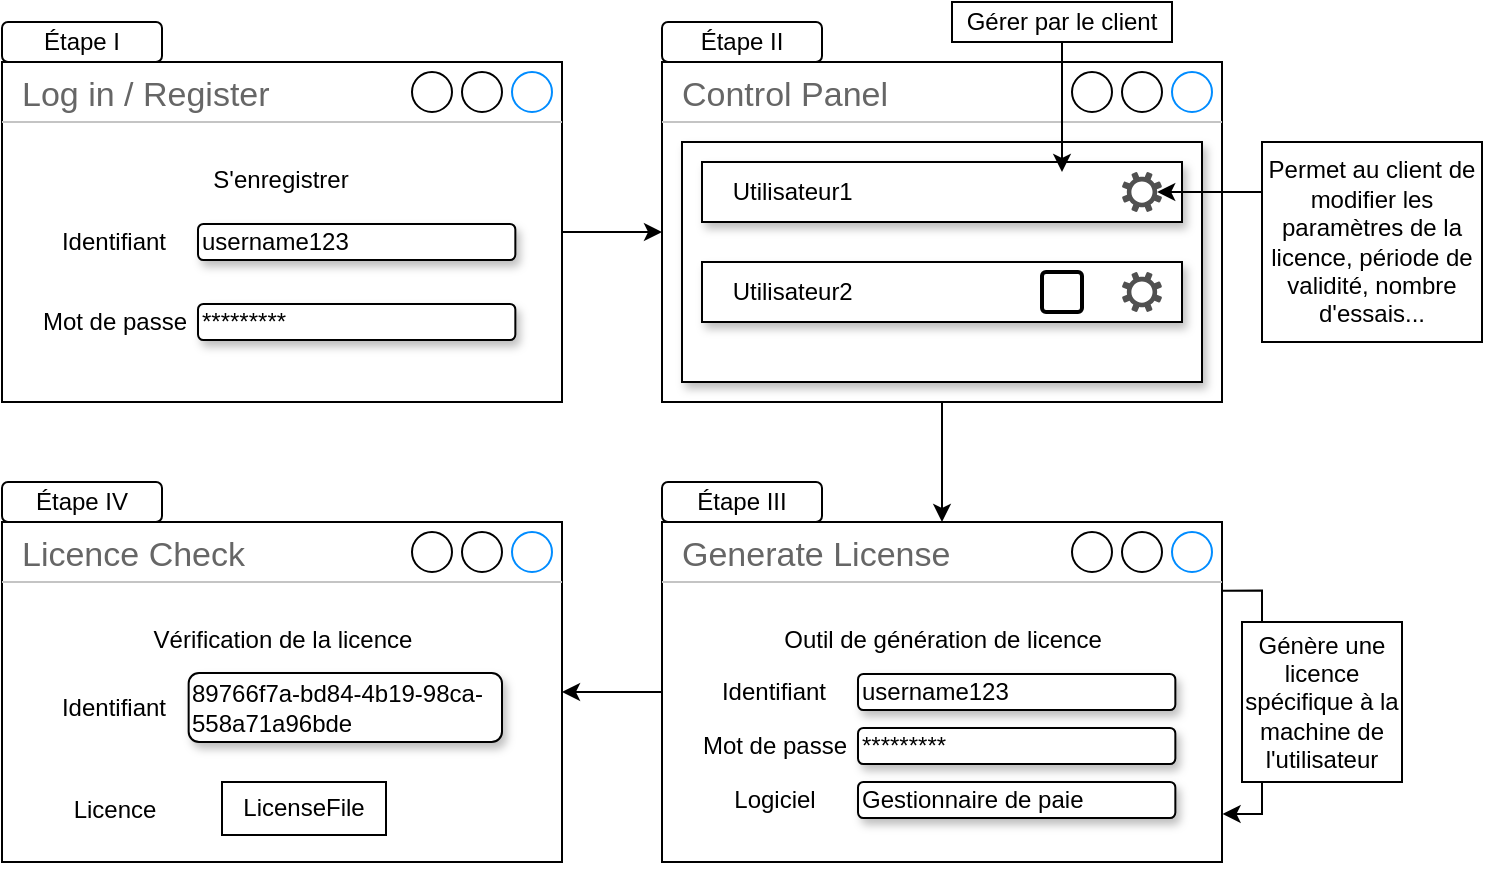 <mxfile version="15.8.3"><diagram id="JggocDM0jml2Rh6YCXR9" name="Page-1"><mxGraphModel dx="1808" dy="531" grid="1" gridSize="10" guides="1" tooltips="1" connect="1" arrows="1" fold="1" page="1" pageScale="1" pageWidth="827" pageHeight="1169" math="0" shadow="0"><root><mxCell id="0"/><mxCell id="1" parent="0"/><mxCell id="p96OlsQIkqxaACFGa3BJ-11" value="" style="group" vertex="1" connectable="0" parent="1"><mxGeometry x="-800" y="110" width="280" height="180" as="geometry"/></mxCell><mxCell id="p96OlsQIkqxaACFGa3BJ-9" value="Log in / Register" style="strokeWidth=1;shadow=0;dashed=0;align=center;html=1;shape=mxgraph.mockup.containers.window;align=left;verticalAlign=top;spacingLeft=8;strokeColor2=#008cff;strokeColor3=#c4c4c4;fontColor=#666666;mainText=;fontSize=17;labelBackgroundColor=none;rounded=0;glass=0;sketch=0;" vertex="1" parent="p96OlsQIkqxaACFGa3BJ-11"><mxGeometry width="280" height="170" as="geometry"/></mxCell><mxCell id="p96OlsQIkqxaACFGa3BJ-14" value="" style="shape=image;html=1;verticalAlign=top;verticalLabelPosition=bottom;labelBackgroundColor=#ffffff;imageAspect=0;aspect=fixed;image=https://cdn4.iconfinder.com/data/icons/web-ui-color/128/Close-128.png;rounded=0;shadow=1;glass=0;sketch=0;fontColor=#000000;strokeColor=#000000;" vertex="1" parent="p96OlsQIkqxaACFGa3BJ-11"><mxGeometry x="255" y="5" width="20" height="20" as="geometry"/></mxCell><mxCell id="p96OlsQIkqxaACFGa3BJ-27" value="S'enregistrer" style="text;html=1;strokeColor=none;fillColor=none;align=center;verticalAlign=middle;whiteSpace=wrap;rounded=0;shadow=1;glass=0;sketch=0;fontColor=#000000;" vertex="1" parent="p96OlsQIkqxaACFGa3BJ-11"><mxGeometry x="93.333" y="45" width="93.333" height="27" as="geometry"/></mxCell><mxCell id="p96OlsQIkqxaACFGa3BJ-28" value="&lt;div align=&quot;left&quot;&gt;username123&lt;/div&gt;" style="rounded=1;whiteSpace=wrap;html=1;shadow=1;glass=0;sketch=0;fontColor=#000000;strokeColor=#000000;align=left;" vertex="1" parent="p96OlsQIkqxaACFGa3BJ-11"><mxGeometry x="98.003" y="81" width="158.667" height="18" as="geometry"/></mxCell><mxCell id="p96OlsQIkqxaACFGa3BJ-29" value="&lt;div align=&quot;left&quot;&gt;*********&lt;/div&gt;" style="rounded=1;whiteSpace=wrap;html=1;shadow=1;glass=0;sketch=0;fontColor=#000000;strokeColor=#000000;align=left;" vertex="1" parent="p96OlsQIkqxaACFGa3BJ-11"><mxGeometry x="98.003" y="121" width="158.667" height="18" as="geometry"/></mxCell><mxCell id="p96OlsQIkqxaACFGa3BJ-30" value="Identifiant" style="text;html=1;strokeColor=none;fillColor=none;align=center;verticalAlign=middle;whiteSpace=wrap;rounded=0;shadow=1;glass=0;sketch=0;fontColor=#000000;" vertex="1" parent="p96OlsQIkqxaACFGa3BJ-11"><mxGeometry x="27.997" y="76.5" width="56" height="27" as="geometry"/></mxCell><mxCell id="p96OlsQIkqxaACFGa3BJ-31" value="Mot de passe" style="text;html=1;strokeColor=none;fillColor=none;align=center;verticalAlign=middle;whiteSpace=wrap;rounded=0;shadow=1;glass=0;sketch=0;fontColor=#000000;" vertex="1" parent="p96OlsQIkqxaACFGa3BJ-11"><mxGeometry x="18.663" y="116.5" width="74.667" height="27" as="geometry"/></mxCell><mxCell id="p96OlsQIkqxaACFGa3BJ-32" value="" style="group;shadow=0;" vertex="1" connectable="0" parent="1"><mxGeometry x="-470" y="110" width="280" height="180" as="geometry"/></mxCell><mxCell id="p96OlsQIkqxaACFGa3BJ-33" value="Control Panel" style="strokeWidth=1;shadow=0;dashed=0;align=center;html=1;shape=mxgraph.mockup.containers.window;align=left;verticalAlign=top;spacingLeft=8;strokeColor2=#008cff;strokeColor3=#c4c4c4;fontColor=#666666;mainText=;fontSize=17;labelBackgroundColor=none;rounded=0;glass=0;sketch=0;" vertex="1" parent="p96OlsQIkqxaACFGa3BJ-32"><mxGeometry width="280" height="170" as="geometry"/></mxCell><mxCell id="p96OlsQIkqxaACFGa3BJ-34" value="" style="shape=image;html=1;verticalAlign=top;verticalLabelPosition=bottom;labelBackgroundColor=#ffffff;imageAspect=0;aspect=fixed;image=https://cdn4.iconfinder.com/data/icons/web-ui-color/128/Close-128.png;rounded=0;shadow=1;glass=0;sketch=0;fontColor=#000000;strokeColor=#000000;" vertex="1" parent="p96OlsQIkqxaACFGa3BJ-32"><mxGeometry x="255" y="5" width="20" height="20" as="geometry"/></mxCell><mxCell id="p96OlsQIkqxaACFGa3BJ-40" value="" style="rounded=0;whiteSpace=wrap;html=1;shadow=1;glass=0;sketch=0;fontColor=#000000;strokeColor=#000000;align=left;" vertex="1" parent="p96OlsQIkqxaACFGa3BJ-32"><mxGeometry x="10" y="40" width="260" height="120" as="geometry"/></mxCell><mxCell id="p96OlsQIkqxaACFGa3BJ-41" value="&amp;nbsp;&amp;nbsp;&amp;nbsp; Utilisateur1" style="rounded=0;whiteSpace=wrap;html=1;shadow=1;glass=0;sketch=0;fontColor=#000000;strokeColor=#000000;align=left;" vertex="1" parent="p96OlsQIkqxaACFGa3BJ-32"><mxGeometry x="20" y="50" width="240" height="30" as="geometry"/></mxCell><mxCell id="p96OlsQIkqxaACFGa3BJ-42" value="&amp;nbsp;&amp;nbsp;&amp;nbsp; Utilisateur2" style="rounded=0;whiteSpace=wrap;html=1;shadow=1;glass=0;sketch=0;fontColor=#000000;strokeColor=#000000;align=left;" vertex="1" parent="p96OlsQIkqxaACFGa3BJ-32"><mxGeometry x="20" y="100" width="240" height="30" as="geometry"/></mxCell><mxCell id="p96OlsQIkqxaACFGa3BJ-44" value="" style="shape=image;html=1;verticalAlign=top;verticalLabelPosition=bottom;labelBackgroundColor=#ffffff;imageAspect=0;aspect=fixed;image=https://cdn1.iconfinder.com/data/icons/material-core/18/check-box-128.png;rounded=0;shadow=1;glass=0;sketch=0;fontColor=#000000;strokeColor=#000000;" vertex="1" parent="p96OlsQIkqxaACFGa3BJ-32"><mxGeometry x="190" y="55" width="20" height="20" as="geometry"/></mxCell><mxCell id="p96OlsQIkqxaACFGa3BJ-45" value="" style="dashed=0;labelPosition=right;align=left;shape=mxgraph.gmdl.checkbox;strokeColor=#000000;fillColor=none;strokeWidth=2;aspect=fixed;sketch=0;rounded=0;shadow=0;glass=0;fontColor=#000000;" vertex="1" parent="p96OlsQIkqxaACFGa3BJ-32"><mxGeometry x="190" y="105" width="20" height="20" as="geometry"/></mxCell><mxCell id="p96OlsQIkqxaACFGa3BJ-46" value="" style="sketch=0;pointerEvents=1;shadow=0;dashed=0;html=1;strokeColor=none;labelPosition=center;verticalLabelPosition=bottom;verticalAlign=top;align=center;fillColor=#505050;shape=mxgraph.mscae.enterprise.settings;rounded=0;glass=0;fontColor=#000000;aspect=fixed;" vertex="1" parent="p96OlsQIkqxaACFGa3BJ-32"><mxGeometry x="230" y="55" width="20" height="20" as="geometry"/></mxCell><mxCell id="p96OlsQIkqxaACFGa3BJ-47" value="" style="sketch=0;pointerEvents=1;shadow=0;dashed=0;html=1;strokeColor=none;labelPosition=center;verticalLabelPosition=bottom;verticalAlign=top;align=center;fillColor=#505050;shape=mxgraph.mscae.enterprise.settings;rounded=0;glass=0;fontColor=#000000;aspect=fixed;" vertex="1" parent="p96OlsQIkqxaACFGa3BJ-32"><mxGeometry x="230" y="105" width="20" height="20" as="geometry"/></mxCell><mxCell id="p96OlsQIkqxaACFGa3BJ-49" style="edgeStyle=orthogonalEdgeStyle;rounded=0;orthogonalLoop=1;jettySize=auto;html=1;fontColor=#000000;" edge="1" parent="1" source="p96OlsQIkqxaACFGa3BJ-48" target="p96OlsQIkqxaACFGa3BJ-44"><mxGeometry relative="1" as="geometry"/></mxCell><mxCell id="p96OlsQIkqxaACFGa3BJ-48" value="Gérer par le client" style="rounded=0;whiteSpace=wrap;html=1;shadow=0;glass=0;sketch=0;fontColor=#000000;strokeColor=#000000;align=center;" vertex="1" parent="1"><mxGeometry x="-325" y="80" width="110" height="20" as="geometry"/></mxCell><mxCell id="p96OlsQIkqxaACFGa3BJ-51" style="edgeStyle=orthogonalEdgeStyle;rounded=0;orthogonalLoop=1;jettySize=auto;html=1;entryX=0.88;entryY=0.5;entryDx=0;entryDy=0;fontColor=#000000;exitX=0;exitY=0.25;exitDx=0;exitDy=0;entryPerimeter=0;" edge="1" parent="1" source="p96OlsQIkqxaACFGa3BJ-50" target="p96OlsQIkqxaACFGa3BJ-46"><mxGeometry relative="1" as="geometry"/></mxCell><mxCell id="p96OlsQIkqxaACFGa3BJ-50" value="Permet au client de modifier les paramètres de la licence, période de validité, nombre d'essais..." style="rounded=0;whiteSpace=wrap;html=1;shadow=0;glass=0;sketch=0;fontColor=#000000;strokeColor=#000000;align=center;" vertex="1" parent="1"><mxGeometry x="-170" y="150" width="110" height="100" as="geometry"/></mxCell><mxCell id="p96OlsQIkqxaACFGa3BJ-52" value="Étape I" style="rounded=1;whiteSpace=wrap;html=1;shadow=0;glass=0;sketch=0;fontColor=#000000;strokeColor=#000000;align=center;" vertex="1" parent="1"><mxGeometry x="-800" y="90" width="80" height="20" as="geometry"/></mxCell><mxCell id="p96OlsQIkqxaACFGa3BJ-53" value="Étape II" style="rounded=1;whiteSpace=wrap;html=1;shadow=0;glass=0;sketch=0;fontColor=#000000;strokeColor=#000000;align=center;" vertex="1" parent="1"><mxGeometry x="-470" y="90" width="80" height="20" as="geometry"/></mxCell><mxCell id="p96OlsQIkqxaACFGa3BJ-54" value="" style="group;labelBackgroundColor=default;" vertex="1" connectable="0" parent="1"><mxGeometry x="-800" y="340" width="280" height="180" as="geometry"/></mxCell><mxCell id="p96OlsQIkqxaACFGa3BJ-55" value="Licence Check" style="strokeWidth=1;shadow=0;dashed=0;align=center;html=1;shape=mxgraph.mockup.containers.window;align=left;verticalAlign=top;spacingLeft=8;strokeColor2=#008cff;strokeColor3=#c4c4c4;fontColor=#666666;mainText=;fontSize=17;labelBackgroundColor=none;rounded=0;glass=0;sketch=0;" vertex="1" parent="p96OlsQIkqxaACFGa3BJ-54"><mxGeometry width="280" height="170" as="geometry"/></mxCell><mxCell id="p96OlsQIkqxaACFGa3BJ-56" value="" style="shape=image;html=1;verticalAlign=top;verticalLabelPosition=bottom;labelBackgroundColor=#ffffff;imageAspect=0;aspect=fixed;image=https://cdn4.iconfinder.com/data/icons/web-ui-color/128/Close-128.png;rounded=0;shadow=1;glass=0;sketch=0;fontColor=#000000;strokeColor=#000000;" vertex="1" parent="p96OlsQIkqxaACFGa3BJ-54"><mxGeometry x="255" y="5" width="20" height="20" as="geometry"/></mxCell><mxCell id="p96OlsQIkqxaACFGa3BJ-57" value="Vérification de la licence" style="text;html=1;strokeColor=none;fillColor=none;align=center;verticalAlign=middle;whiteSpace=wrap;rounded=0;shadow=1;glass=0;sketch=0;fontColor=#000000;" vertex="1" parent="p96OlsQIkqxaACFGa3BJ-54"><mxGeometry x="71.66" y="45" width="136.67" height="27" as="geometry"/></mxCell><mxCell id="p96OlsQIkqxaACFGa3BJ-58" value="89766f7a-bd84-4b19-98ca-558a71a96bde" style="rounded=1;whiteSpace=wrap;html=1;shadow=1;glass=0;sketch=0;fontColor=#000000;strokeColor=#000000;align=left;" vertex="1" parent="p96OlsQIkqxaACFGa3BJ-54"><mxGeometry x="93.33" y="75.5" width="156.67" height="34.5" as="geometry"/></mxCell><mxCell id="p96OlsQIkqxaACFGa3BJ-60" value="Identifiant" style="text;html=1;strokeColor=none;fillColor=none;align=center;verticalAlign=middle;whiteSpace=wrap;rounded=0;shadow=1;glass=0;sketch=0;fontColor=#000000;" vertex="1" parent="p96OlsQIkqxaACFGa3BJ-54"><mxGeometry x="27.997" y="79.25" width="56" height="27" as="geometry"/></mxCell><mxCell id="p96OlsQIkqxaACFGa3BJ-61" value="Licence" style="text;html=1;strokeColor=none;fillColor=none;align=center;verticalAlign=middle;whiteSpace=wrap;rounded=0;shadow=1;glass=0;sketch=0;fontColor=#000000;" vertex="1" parent="p96OlsQIkqxaACFGa3BJ-54"><mxGeometry x="18.663" y="130" width="74.667" height="27" as="geometry"/></mxCell><mxCell id="p96OlsQIkqxaACFGa3BJ-65" value="" style="shape=image;html=1;verticalAlign=top;verticalLabelPosition=bottom;labelBackgroundColor=#ffffff;imageAspect=0;aspect=fixed;image=https://cdn4.iconfinder.com/data/icons/internet-networking-and-communication-glyph-24/24/Down_arrow_download_button_downloading_file_download_save_file_1-128.png;rounded=0;shadow=0;glass=0;sketch=0;fontColor=#000000;strokeColor=#000000;" vertex="1" parent="p96OlsQIkqxaACFGa3BJ-54"><mxGeometry x="200" y="128.25" width="30" height="30" as="geometry"/></mxCell><mxCell id="p96OlsQIkqxaACFGa3BJ-66" value="LicenseFile" style="rounded=0;whiteSpace=wrap;html=1;shadow=0;glass=0;sketch=0;fontColor=#000000;strokeColor=#000000;align=center;labelBackgroundColor=default;" vertex="1" parent="p96OlsQIkqxaACFGa3BJ-54"><mxGeometry x="110" y="130" width="82" height="26.5" as="geometry"/></mxCell><mxCell id="p96OlsQIkqxaACFGa3BJ-62" value="Étape IV" style="rounded=1;whiteSpace=wrap;html=1;shadow=0;glass=0;sketch=0;fontColor=#000000;strokeColor=#000000;align=center;" vertex="1" parent="1"><mxGeometry x="-800" y="320" width="80" height="20" as="geometry"/></mxCell><mxCell id="p96OlsQIkqxaACFGa3BJ-67" value="" style="group" vertex="1" connectable="0" parent="1"><mxGeometry x="-470" y="340" width="280" height="180" as="geometry"/></mxCell><mxCell id="p96OlsQIkqxaACFGa3BJ-68" value="Generate License" style="strokeWidth=1;shadow=0;dashed=0;align=center;html=1;shape=mxgraph.mockup.containers.window;align=left;verticalAlign=top;spacingLeft=8;strokeColor2=#008cff;strokeColor3=#c4c4c4;fontColor=#666666;mainText=;fontSize=17;labelBackgroundColor=none;rounded=0;glass=0;sketch=0;" vertex="1" parent="p96OlsQIkqxaACFGa3BJ-67"><mxGeometry width="280" height="170" as="geometry"/></mxCell><mxCell id="p96OlsQIkqxaACFGa3BJ-69" value="" style="shape=image;html=1;verticalAlign=top;verticalLabelPosition=bottom;labelBackgroundColor=#ffffff;imageAspect=0;aspect=fixed;image=https://cdn4.iconfinder.com/data/icons/web-ui-color/128/Close-128.png;rounded=0;shadow=1;glass=0;sketch=0;fontColor=#000000;strokeColor=#000000;" vertex="1" parent="p96OlsQIkqxaACFGa3BJ-67"><mxGeometry x="255" y="5" width="20" height="20" as="geometry"/></mxCell><mxCell id="p96OlsQIkqxaACFGa3BJ-70" value="Outil de génération de licence" style="text;html=1;strokeColor=none;fillColor=none;align=center;verticalAlign=middle;whiteSpace=wrap;rounded=0;shadow=1;glass=0;sketch=0;fontColor=#000000;" vertex="1" parent="p96OlsQIkqxaACFGa3BJ-67"><mxGeometry x="56.66" y="45" width="166.67" height="27" as="geometry"/></mxCell><mxCell id="p96OlsQIkqxaACFGa3BJ-71" value="&lt;div align=&quot;left&quot;&gt;username123&lt;/div&gt;" style="rounded=1;whiteSpace=wrap;html=1;shadow=1;glass=0;sketch=0;fontColor=#000000;strokeColor=#000000;align=left;" vertex="1" parent="p96OlsQIkqxaACFGa3BJ-67"><mxGeometry x="98.003" y="76" width="158.667" height="18" as="geometry"/></mxCell><mxCell id="p96OlsQIkqxaACFGa3BJ-72" value="&lt;div align=&quot;left&quot;&gt;*********&lt;/div&gt;" style="rounded=1;whiteSpace=wrap;html=1;shadow=1;glass=0;sketch=0;fontColor=#000000;strokeColor=#000000;align=left;" vertex="1" parent="p96OlsQIkqxaACFGa3BJ-67"><mxGeometry x="98.003" y="103" width="158.667" height="18" as="geometry"/></mxCell><mxCell id="p96OlsQIkqxaACFGa3BJ-73" value="Identifiant" style="text;html=1;strokeColor=none;fillColor=none;align=center;verticalAlign=middle;whiteSpace=wrap;rounded=0;shadow=1;glass=0;sketch=0;fontColor=#000000;" vertex="1" parent="p96OlsQIkqxaACFGa3BJ-67"><mxGeometry x="27.997" y="71.5" width="56" height="27" as="geometry"/></mxCell><mxCell id="p96OlsQIkqxaACFGa3BJ-74" value="Mot de passe" style="text;html=1;strokeColor=none;fillColor=none;align=center;verticalAlign=middle;whiteSpace=wrap;rounded=0;shadow=1;glass=0;sketch=0;fontColor=#000000;" vertex="1" parent="p96OlsQIkqxaACFGa3BJ-67"><mxGeometry x="18.663" y="98.5" width="74.667" height="27" as="geometry"/></mxCell><mxCell id="p96OlsQIkqxaACFGa3BJ-76" value="Logiciel" style="text;html=1;strokeColor=none;fillColor=none;align=center;verticalAlign=middle;whiteSpace=wrap;rounded=0;shadow=1;glass=0;sketch=0;fontColor=#000000;" vertex="1" parent="p96OlsQIkqxaACFGa3BJ-67"><mxGeometry x="18.663" y="125.5" width="74.667" height="27" as="geometry"/></mxCell><mxCell id="p96OlsQIkqxaACFGa3BJ-77" value="Gestionnaire de paie" style="rounded=1;whiteSpace=wrap;html=1;shadow=1;glass=0;sketch=0;fontColor=#000000;strokeColor=#000000;align=left;" vertex="1" parent="p96OlsQIkqxaACFGa3BJ-67"><mxGeometry x="98.003" y="130" width="158.667" height="18" as="geometry"/></mxCell><mxCell id="p96OlsQIkqxaACFGa3BJ-78" style="edgeStyle=orthogonalEdgeStyle;rounded=0;orthogonalLoop=1;jettySize=auto;html=1;fontColor=#000000;exitX=1.001;exitY=0.202;exitDx=0;exitDy=0;exitPerimeter=0;entryX=1.001;entryY=0.858;entryDx=0;entryDy=0;entryPerimeter=0;" edge="1" parent="p96OlsQIkqxaACFGa3BJ-67" source="p96OlsQIkqxaACFGa3BJ-68" target="p96OlsQIkqxaACFGa3BJ-68"><mxGeometry relative="1" as="geometry"><Array as="points"><mxPoint x="300" y="34"/><mxPoint x="300" y="146"/><mxPoint x="280" y="146"/></Array></mxGeometry></mxCell><mxCell id="p96OlsQIkqxaACFGa3BJ-75" value="Étape III" style="rounded=1;whiteSpace=wrap;html=1;shadow=0;glass=0;sketch=0;fontColor=#000000;strokeColor=#000000;align=center;" vertex="1" parent="1"><mxGeometry x="-470" y="320" width="80" height="20" as="geometry"/></mxCell><mxCell id="p96OlsQIkqxaACFGa3BJ-79" value="Génère une licence spécifique à la machine de l'utilisateur" style="rounded=0;whiteSpace=wrap;html=1;shadow=0;glass=0;labelBackgroundColor=none;sketch=0;fontColor=#000000;strokeColor=#000000;align=center;" vertex="1" parent="1"><mxGeometry x="-180" y="390" width="80" height="80" as="geometry"/></mxCell><mxCell id="p96OlsQIkqxaACFGa3BJ-80" style="edgeStyle=orthogonalEdgeStyle;rounded=0;orthogonalLoop=1;jettySize=auto;html=1;fontColor=#000000;" edge="1" parent="1" source="p96OlsQIkqxaACFGa3BJ-9" target="p96OlsQIkqxaACFGa3BJ-33"><mxGeometry relative="1" as="geometry"/></mxCell><mxCell id="p96OlsQIkqxaACFGa3BJ-81" style="edgeStyle=orthogonalEdgeStyle;rounded=0;orthogonalLoop=1;jettySize=auto;html=1;fontColor=#000000;" edge="1" parent="1" source="p96OlsQIkqxaACFGa3BJ-33" target="p96OlsQIkqxaACFGa3BJ-68"><mxGeometry relative="1" as="geometry"/></mxCell><mxCell id="p96OlsQIkqxaACFGa3BJ-82" style="edgeStyle=orthogonalEdgeStyle;rounded=0;orthogonalLoop=1;jettySize=auto;html=1;fontColor=#000000;" edge="1" parent="1" source="p96OlsQIkqxaACFGa3BJ-68" target="p96OlsQIkqxaACFGa3BJ-55"><mxGeometry relative="1" as="geometry"/></mxCell></root></mxGraphModel></diagram></mxfile>